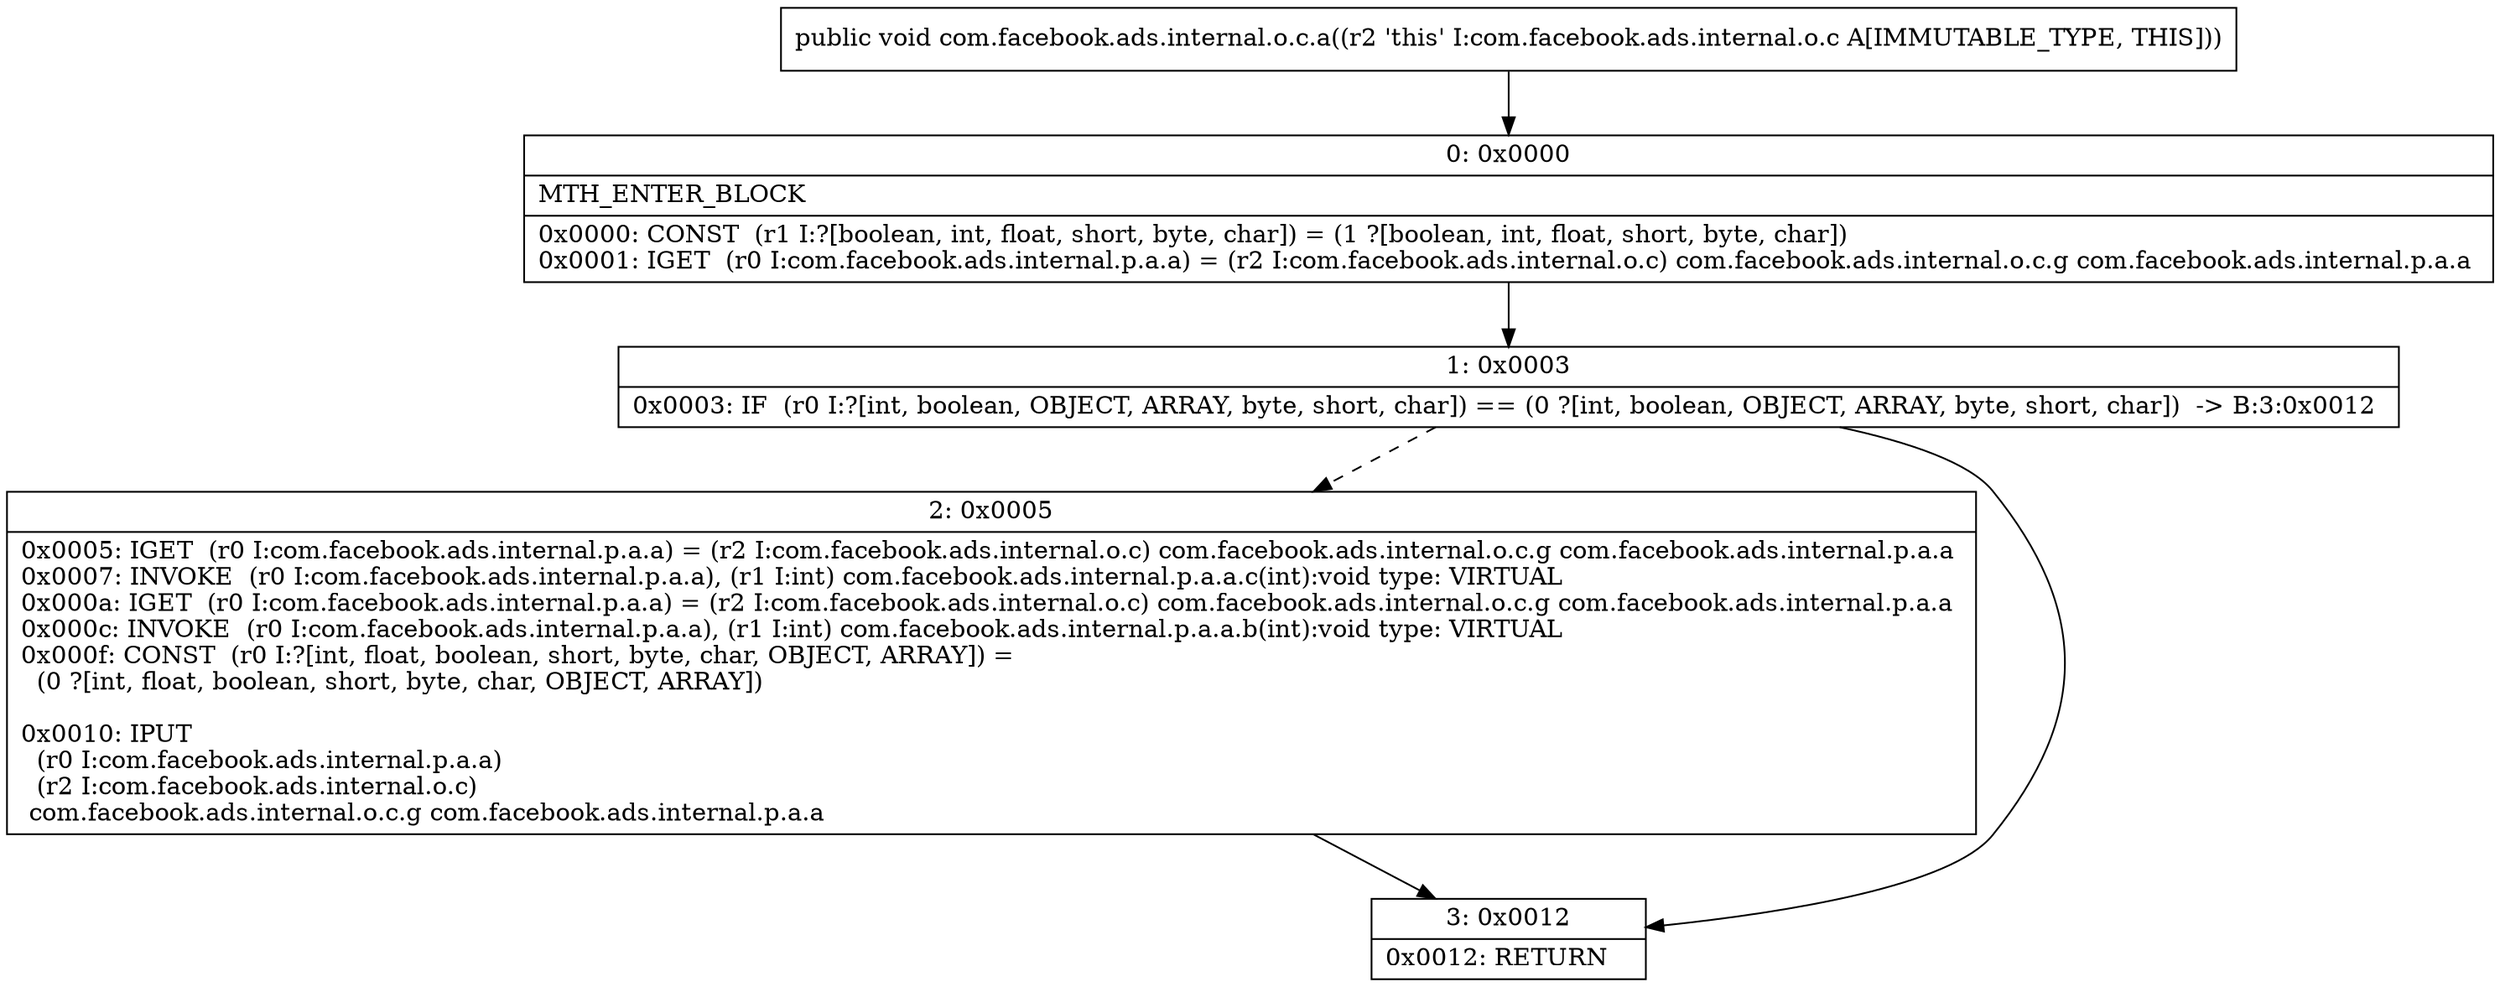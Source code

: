 digraph "CFG forcom.facebook.ads.internal.o.c.a()V" {
Node_0 [shape=record,label="{0\:\ 0x0000|MTH_ENTER_BLOCK\l|0x0000: CONST  (r1 I:?[boolean, int, float, short, byte, char]) = (1 ?[boolean, int, float, short, byte, char]) \l0x0001: IGET  (r0 I:com.facebook.ads.internal.p.a.a) = (r2 I:com.facebook.ads.internal.o.c) com.facebook.ads.internal.o.c.g com.facebook.ads.internal.p.a.a \l}"];
Node_1 [shape=record,label="{1\:\ 0x0003|0x0003: IF  (r0 I:?[int, boolean, OBJECT, ARRAY, byte, short, char]) == (0 ?[int, boolean, OBJECT, ARRAY, byte, short, char])  \-\> B:3:0x0012 \l}"];
Node_2 [shape=record,label="{2\:\ 0x0005|0x0005: IGET  (r0 I:com.facebook.ads.internal.p.a.a) = (r2 I:com.facebook.ads.internal.o.c) com.facebook.ads.internal.o.c.g com.facebook.ads.internal.p.a.a \l0x0007: INVOKE  (r0 I:com.facebook.ads.internal.p.a.a), (r1 I:int) com.facebook.ads.internal.p.a.a.c(int):void type: VIRTUAL \l0x000a: IGET  (r0 I:com.facebook.ads.internal.p.a.a) = (r2 I:com.facebook.ads.internal.o.c) com.facebook.ads.internal.o.c.g com.facebook.ads.internal.p.a.a \l0x000c: INVOKE  (r0 I:com.facebook.ads.internal.p.a.a), (r1 I:int) com.facebook.ads.internal.p.a.a.b(int):void type: VIRTUAL \l0x000f: CONST  (r0 I:?[int, float, boolean, short, byte, char, OBJECT, ARRAY]) = \l  (0 ?[int, float, boolean, short, byte, char, OBJECT, ARRAY])\l \l0x0010: IPUT  \l  (r0 I:com.facebook.ads.internal.p.a.a)\l  (r2 I:com.facebook.ads.internal.o.c)\l com.facebook.ads.internal.o.c.g com.facebook.ads.internal.p.a.a \l}"];
Node_3 [shape=record,label="{3\:\ 0x0012|0x0012: RETURN   \l}"];
MethodNode[shape=record,label="{public void com.facebook.ads.internal.o.c.a((r2 'this' I:com.facebook.ads.internal.o.c A[IMMUTABLE_TYPE, THIS])) }"];
MethodNode -> Node_0;
Node_0 -> Node_1;
Node_1 -> Node_2[style=dashed];
Node_1 -> Node_3;
Node_2 -> Node_3;
}

